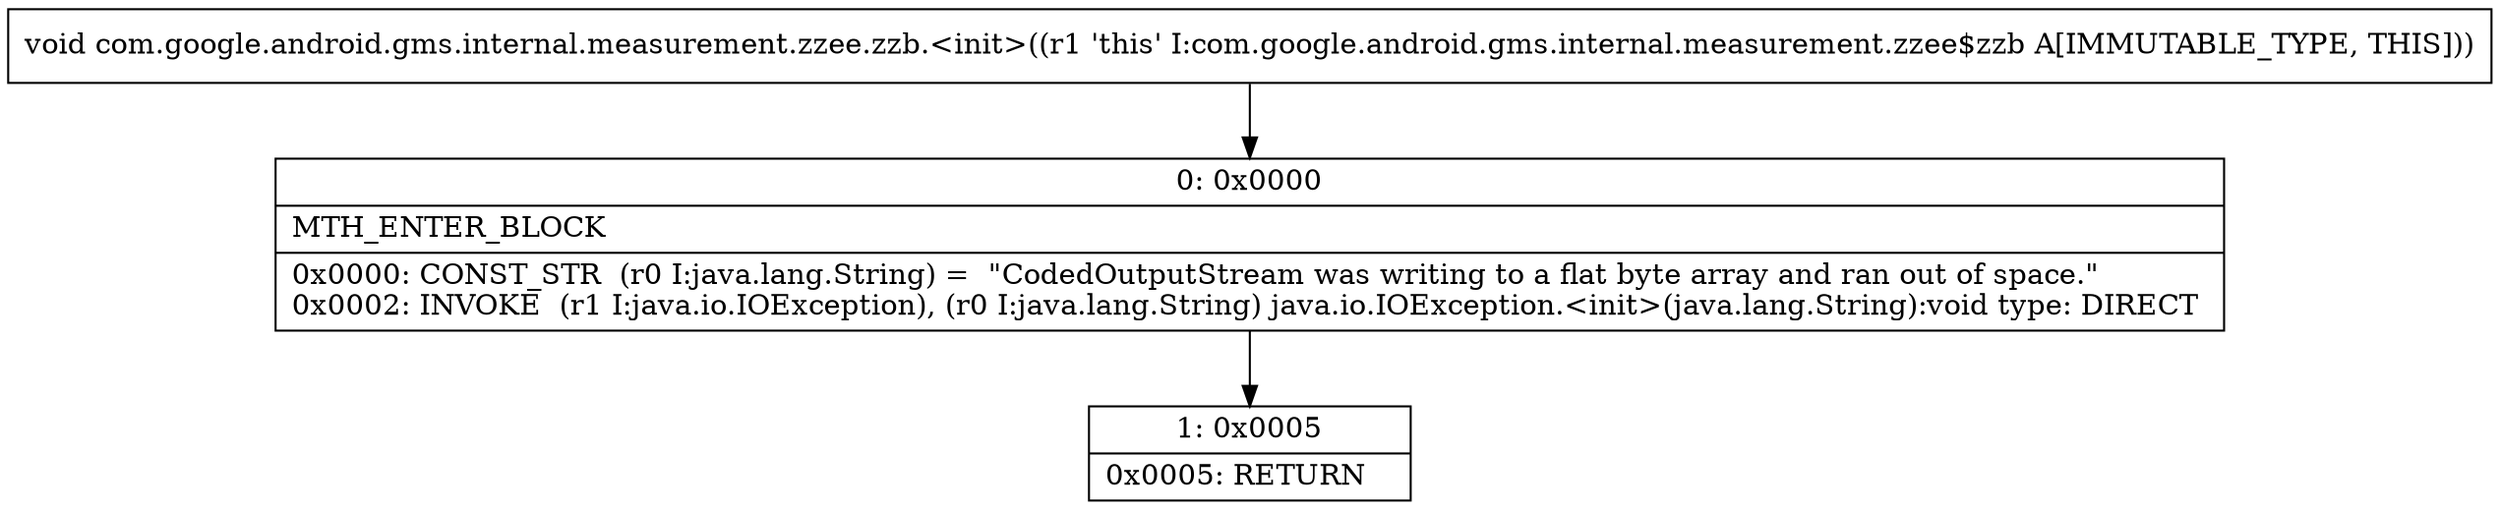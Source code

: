 digraph "CFG forcom.google.android.gms.internal.measurement.zzee.zzb.\<init\>()V" {
Node_0 [shape=record,label="{0\:\ 0x0000|MTH_ENTER_BLOCK\l|0x0000: CONST_STR  (r0 I:java.lang.String) =  \"CodedOutputStream was writing to a flat byte array and ran out of space.\" \l0x0002: INVOKE  (r1 I:java.io.IOException), (r0 I:java.lang.String) java.io.IOException.\<init\>(java.lang.String):void type: DIRECT \l}"];
Node_1 [shape=record,label="{1\:\ 0x0005|0x0005: RETURN   \l}"];
MethodNode[shape=record,label="{void com.google.android.gms.internal.measurement.zzee.zzb.\<init\>((r1 'this' I:com.google.android.gms.internal.measurement.zzee$zzb A[IMMUTABLE_TYPE, THIS])) }"];
MethodNode -> Node_0;
Node_0 -> Node_1;
}

